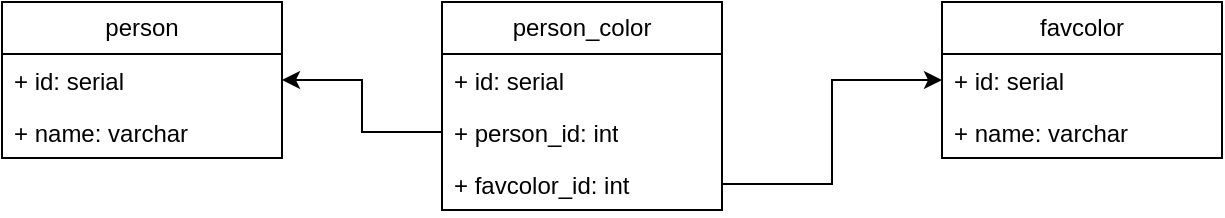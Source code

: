 <mxfile version="21.6.1" type="device">
  <diagram name="Страница 1" id="F2aTHZBGy-s0BZhkbJoH">
    <mxGraphModel dx="1050" dy="567" grid="1" gridSize="10" guides="1" tooltips="1" connect="1" arrows="1" fold="1" page="1" pageScale="1" pageWidth="827" pageHeight="1169" math="0" shadow="0">
      <root>
        <mxCell id="0" />
        <mxCell id="1" parent="0" />
        <mxCell id="dnuz8SfHm0ouESuWnZ0g-1" value="person_color" style="swimlane;fontStyle=0;childLayout=stackLayout;horizontal=1;startSize=26;fillColor=none;horizontalStack=0;resizeParent=1;resizeParentMax=0;resizeLast=0;collapsible=1;marginBottom=0;whiteSpace=wrap;html=1;" vertex="1" parent="1">
          <mxGeometry x="340" y="240" width="140" height="104" as="geometry" />
        </mxCell>
        <mxCell id="dnuz8SfHm0ouESuWnZ0g-2" value="+ id: serial" style="text;strokeColor=none;fillColor=none;align=left;verticalAlign=top;spacingLeft=4;spacingRight=4;overflow=hidden;rotatable=0;points=[[0,0.5],[1,0.5]];portConstraint=eastwest;whiteSpace=wrap;html=1;" vertex="1" parent="dnuz8SfHm0ouESuWnZ0g-1">
          <mxGeometry y="26" width="140" height="26" as="geometry" />
        </mxCell>
        <mxCell id="dnuz8SfHm0ouESuWnZ0g-3" value="+ person_id: int" style="text;strokeColor=none;fillColor=none;align=left;verticalAlign=top;spacingLeft=4;spacingRight=4;overflow=hidden;rotatable=0;points=[[0,0.5],[1,0.5]];portConstraint=eastwest;whiteSpace=wrap;html=1;" vertex="1" parent="dnuz8SfHm0ouESuWnZ0g-1">
          <mxGeometry y="52" width="140" height="26" as="geometry" />
        </mxCell>
        <mxCell id="dnuz8SfHm0ouESuWnZ0g-4" value="+ favcolor_id: int" style="text;strokeColor=none;fillColor=none;align=left;verticalAlign=top;spacingLeft=4;spacingRight=4;overflow=hidden;rotatable=0;points=[[0,0.5],[1,0.5]];portConstraint=eastwest;whiteSpace=wrap;html=1;" vertex="1" parent="dnuz8SfHm0ouESuWnZ0g-1">
          <mxGeometry y="78" width="140" height="26" as="geometry" />
        </mxCell>
        <mxCell id="dnuz8SfHm0ouESuWnZ0g-5" value="person" style="swimlane;fontStyle=0;childLayout=stackLayout;horizontal=1;startSize=26;fillColor=none;horizontalStack=0;resizeParent=1;resizeParentMax=0;resizeLast=0;collapsible=1;marginBottom=0;whiteSpace=wrap;html=1;" vertex="1" parent="1">
          <mxGeometry x="120" y="240" width="140" height="78" as="geometry" />
        </mxCell>
        <mxCell id="dnuz8SfHm0ouESuWnZ0g-6" value="+ id: serial" style="text;strokeColor=none;fillColor=none;align=left;verticalAlign=top;spacingLeft=4;spacingRight=4;overflow=hidden;rotatable=0;points=[[0,0.5],[1,0.5]];portConstraint=eastwest;whiteSpace=wrap;html=1;" vertex="1" parent="dnuz8SfHm0ouESuWnZ0g-5">
          <mxGeometry y="26" width="140" height="26" as="geometry" />
        </mxCell>
        <mxCell id="dnuz8SfHm0ouESuWnZ0g-7" value="+ name: varchar" style="text;strokeColor=none;fillColor=none;align=left;verticalAlign=top;spacingLeft=4;spacingRight=4;overflow=hidden;rotatable=0;points=[[0,0.5],[1,0.5]];portConstraint=eastwest;whiteSpace=wrap;html=1;" vertex="1" parent="dnuz8SfHm0ouESuWnZ0g-5">
          <mxGeometry y="52" width="140" height="26" as="geometry" />
        </mxCell>
        <mxCell id="dnuz8SfHm0ouESuWnZ0g-9" value="favcolor" style="swimlane;fontStyle=0;childLayout=stackLayout;horizontal=1;startSize=26;fillColor=none;horizontalStack=0;resizeParent=1;resizeParentMax=0;resizeLast=0;collapsible=1;marginBottom=0;whiteSpace=wrap;html=1;" vertex="1" parent="1">
          <mxGeometry x="590" y="240" width="140" height="78" as="geometry" />
        </mxCell>
        <mxCell id="dnuz8SfHm0ouESuWnZ0g-10" value="+ id: serial" style="text;strokeColor=none;fillColor=none;align=left;verticalAlign=top;spacingLeft=4;spacingRight=4;overflow=hidden;rotatable=0;points=[[0,0.5],[1,0.5]];portConstraint=eastwest;whiteSpace=wrap;html=1;" vertex="1" parent="dnuz8SfHm0ouESuWnZ0g-9">
          <mxGeometry y="26" width="140" height="26" as="geometry" />
        </mxCell>
        <mxCell id="dnuz8SfHm0ouESuWnZ0g-11" value="+ name: varchar" style="text;strokeColor=none;fillColor=none;align=left;verticalAlign=top;spacingLeft=4;spacingRight=4;overflow=hidden;rotatable=0;points=[[0,0.5],[1,0.5]];portConstraint=eastwest;whiteSpace=wrap;html=1;" vertex="1" parent="dnuz8SfHm0ouESuWnZ0g-9">
          <mxGeometry y="52" width="140" height="26" as="geometry" />
        </mxCell>
        <mxCell id="dnuz8SfHm0ouESuWnZ0g-13" style="edgeStyle=orthogonalEdgeStyle;rounded=0;orthogonalLoop=1;jettySize=auto;html=1;exitX=0;exitY=0.5;exitDx=0;exitDy=0;entryX=1;entryY=0.5;entryDx=0;entryDy=0;" edge="1" parent="1" source="dnuz8SfHm0ouESuWnZ0g-3" target="dnuz8SfHm0ouESuWnZ0g-6">
          <mxGeometry relative="1" as="geometry" />
        </mxCell>
        <mxCell id="dnuz8SfHm0ouESuWnZ0g-14" style="edgeStyle=orthogonalEdgeStyle;rounded=0;orthogonalLoop=1;jettySize=auto;html=1;exitX=1;exitY=0.5;exitDx=0;exitDy=0;entryX=0;entryY=0.5;entryDx=0;entryDy=0;" edge="1" parent="1" source="dnuz8SfHm0ouESuWnZ0g-4" target="dnuz8SfHm0ouESuWnZ0g-10">
          <mxGeometry relative="1" as="geometry" />
        </mxCell>
      </root>
    </mxGraphModel>
  </diagram>
</mxfile>

